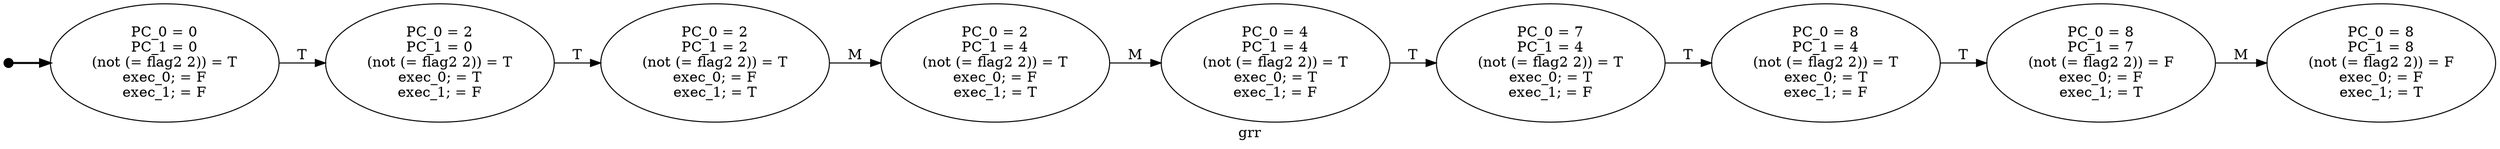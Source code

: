 digraph CFG {
graph [rankdir=LR];
node [ label = "PC_0 = 0\nPC_1 = 0\n(not (= flag2 2)) = T\nexec_0; = F\nexec_1; = F\n" ]; state_0;
node [ label = "PC_0 = 2\nPC_1 = 0\n(not (= flag2 2)) = T\nexec_0; = T\nexec_1; = F\n" ]; state_1;
node [ label = "PC_0 = 2\nPC_1 = 2\n(not (= flag2 2)) = T\nexec_0; = F\nexec_1; = T\n" ]; state_2;
node [ label = "PC_0 = 2\nPC_1 = 4\n(not (= flag2 2)) = T\nexec_0; = F\nexec_1; = T\n" ]; state_3;
node [ label = "PC_0 = 4\nPC_1 = 4\n(not (= flag2 2)) = T\nexec_0; = T\nexec_1; = F\n" ]; state_4;
node [ label = "PC_0 = 7\nPC_1 = 4\n(not (= flag2 2)) = T\nexec_0; = T\nexec_1; = F\n" ]; state_5;
node [ label = "PC_0 = 8\nPC_1 = 4\n(not (= flag2 2)) = T\nexec_0; = T\nexec_1; = F\n" ]; state_6;
node [ label = "PC_0 = 8\nPC_1 = 7\n(not (= flag2 2)) = F\nexec_0; = F\nexec_1; = T\n" ]; state_7;
node [ label = "PC_0 = 8\nPC_1 = 8\n(not (= flag2 2)) = F\nexec_0; = F\nexec_1; = T\n" ]; state_8;
start [style = filled, color=black, label="", height=0.12,width=0.12,fontsize=1];
start -> state_0[ style = "bold"];
state_0 -> state_1 [ label = T ];
state_1 -> state_2 [ label = T ];
state_2 -> state_3 [ label = M ];
state_3 -> state_4 [ label = M ];
state_4 -> state_5 [ label = T ];
state_5 -> state_6 [ label = T ];
state_6 -> state_7 [ label = T ];
state_7 -> state_8 [ label = M ];
label="grr";
}